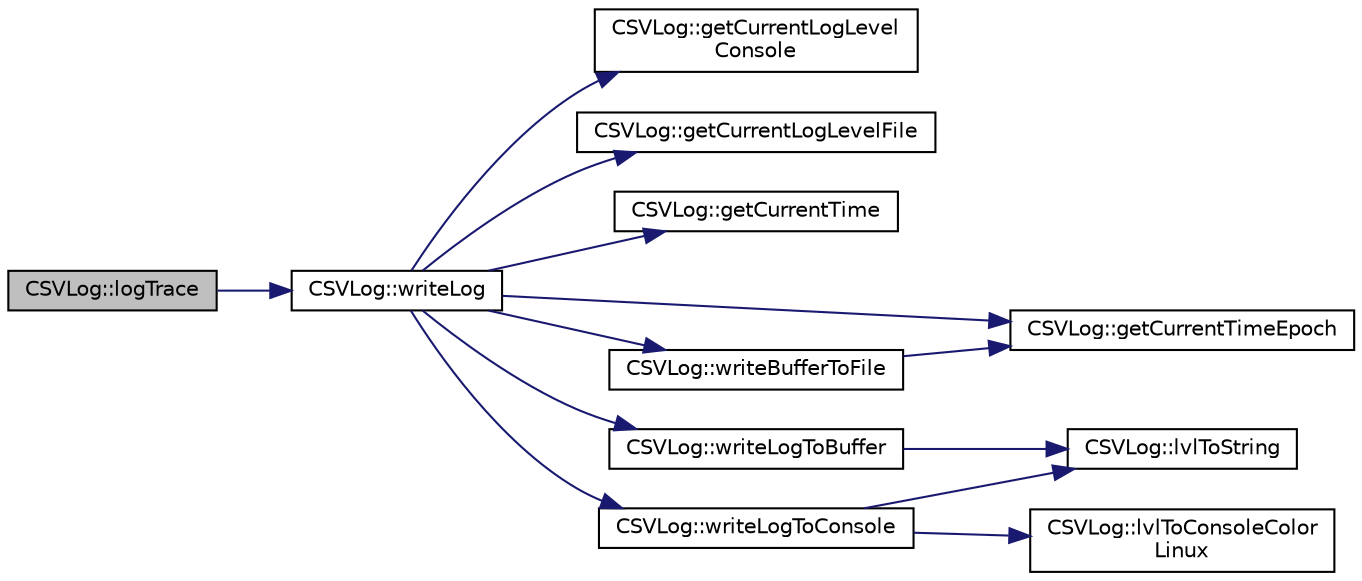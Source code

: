 digraph "CSVLog::logTrace"
{
 // LATEX_PDF_SIZE
  edge [fontname="Helvetica",fontsize="10",labelfontname="Helvetica",labelfontsize="10"];
  node [fontname="Helvetica",fontsize="10",shape=record];
  rankdir="LR";
  Node1 [label="CSVLog::logTrace",height=0.2,width=0.4,color="black", fillcolor="grey75", style="filled", fontcolor="black",tooltip="general log on trace level"];
  Node1 -> Node2 [color="midnightblue",fontsize="10",style="solid",fontname="Helvetica"];
  Node2 [label="CSVLog::writeLog",height=0.2,width=0.4,color="black", fillcolor="white", style="filled",URL="$classCSVLog.html#a483aac07b38a517ad8f045a34cffdcf9",tooltip="general log generator method"];
  Node2 -> Node3 [color="midnightblue",fontsize="10",style="solid",fontname="Helvetica"];
  Node3 [label="CSVLog::getCurrentLogLevel\lConsole",height=0.2,width=0.4,color="black", fillcolor="white", style="filled",URL="$classCSVLog.html#a47d43c15cebd3ca90ea42c40a6ca2dd9",tooltip="get current log level for console log"];
  Node2 -> Node4 [color="midnightblue",fontsize="10",style="solid",fontname="Helvetica"];
  Node4 [label="CSVLog::getCurrentLogLevelFile",height=0.2,width=0.4,color="black", fillcolor="white", style="filled",URL="$classCSVLog.html#ac9faed595c22a53a685b23b3cc3714a1",tooltip="get current log level for file log"];
  Node2 -> Node5 [color="midnightblue",fontsize="10",style="solid",fontname="Helvetica"];
  Node5 [label="CSVLog::getCurrentTime",height=0.2,width=0.4,color="black", fillcolor="white", style="filled",URL="$classCSVLog.html#a668001de9868bbc7f605cd7252df9d2f",tooltip="get time of day as string"];
  Node2 -> Node6 [color="midnightblue",fontsize="10",style="solid",fontname="Helvetica"];
  Node6 [label="CSVLog::getCurrentTimeEpoch",height=0.2,width=0.4,color="black", fillcolor="white", style="filled",URL="$classCSVLog.html#ad6cab441e362a65b4c60aaf223811b42",tooltip="get epoch as string"];
  Node2 -> Node7 [color="midnightblue",fontsize="10",style="solid",fontname="Helvetica"];
  Node7 [label="CSVLog::writeBufferToFile",height=0.2,width=0.4,color="black", fillcolor="white", style="filled",URL="$classCSVLog.html#a3c428d922317879c1aa99204fa32bf61",tooltip="writes content of buffer to file"];
  Node7 -> Node6 [color="midnightblue",fontsize="10",style="solid",fontname="Helvetica"];
  Node2 -> Node8 [color="midnightblue",fontsize="10",style="solid",fontname="Helvetica"];
  Node8 [label="CSVLog::writeLogToBuffer",height=0.2,width=0.4,color="black", fillcolor="white", style="filled",URL="$classCSVLog.html#a42ea472abab2f1edd941af3912edcb1d",tooltip="general log generator for buffer"];
  Node8 -> Node9 [color="midnightblue",fontsize="10",style="solid",fontname="Helvetica"];
  Node9 [label="CSVLog::lvlToString",height=0.2,width=0.4,color="black", fillcolor="white", style="filled",URL="$classCSVLog.html#aac8cc94d98c714221aca42f9c4c14441",tooltip="get string for log level"];
  Node2 -> Node10 [color="midnightblue",fontsize="10",style="solid",fontname="Helvetica"];
  Node10 [label="CSVLog::writeLogToConsole",height=0.2,width=0.4,color="black", fillcolor="white", style="filled",URL="$classCSVLog.html#aaf9a8935942eaca9839f0392a2815535",tooltip="general log generator for console"];
  Node10 -> Node11 [color="midnightblue",fontsize="10",style="solid",fontname="Helvetica"];
  Node11 [label="CSVLog::lvlToConsoleColor\lLinux",height=0.2,width=0.4,color="black", fillcolor="white", style="filled",URL="$classCSVLog.html#a18c9b756df7e7f4a95a117d7b29e4c5b",tooltip="get console color from log level on linux"];
  Node10 -> Node9 [color="midnightblue",fontsize="10",style="solid",fontname="Helvetica"];
}

